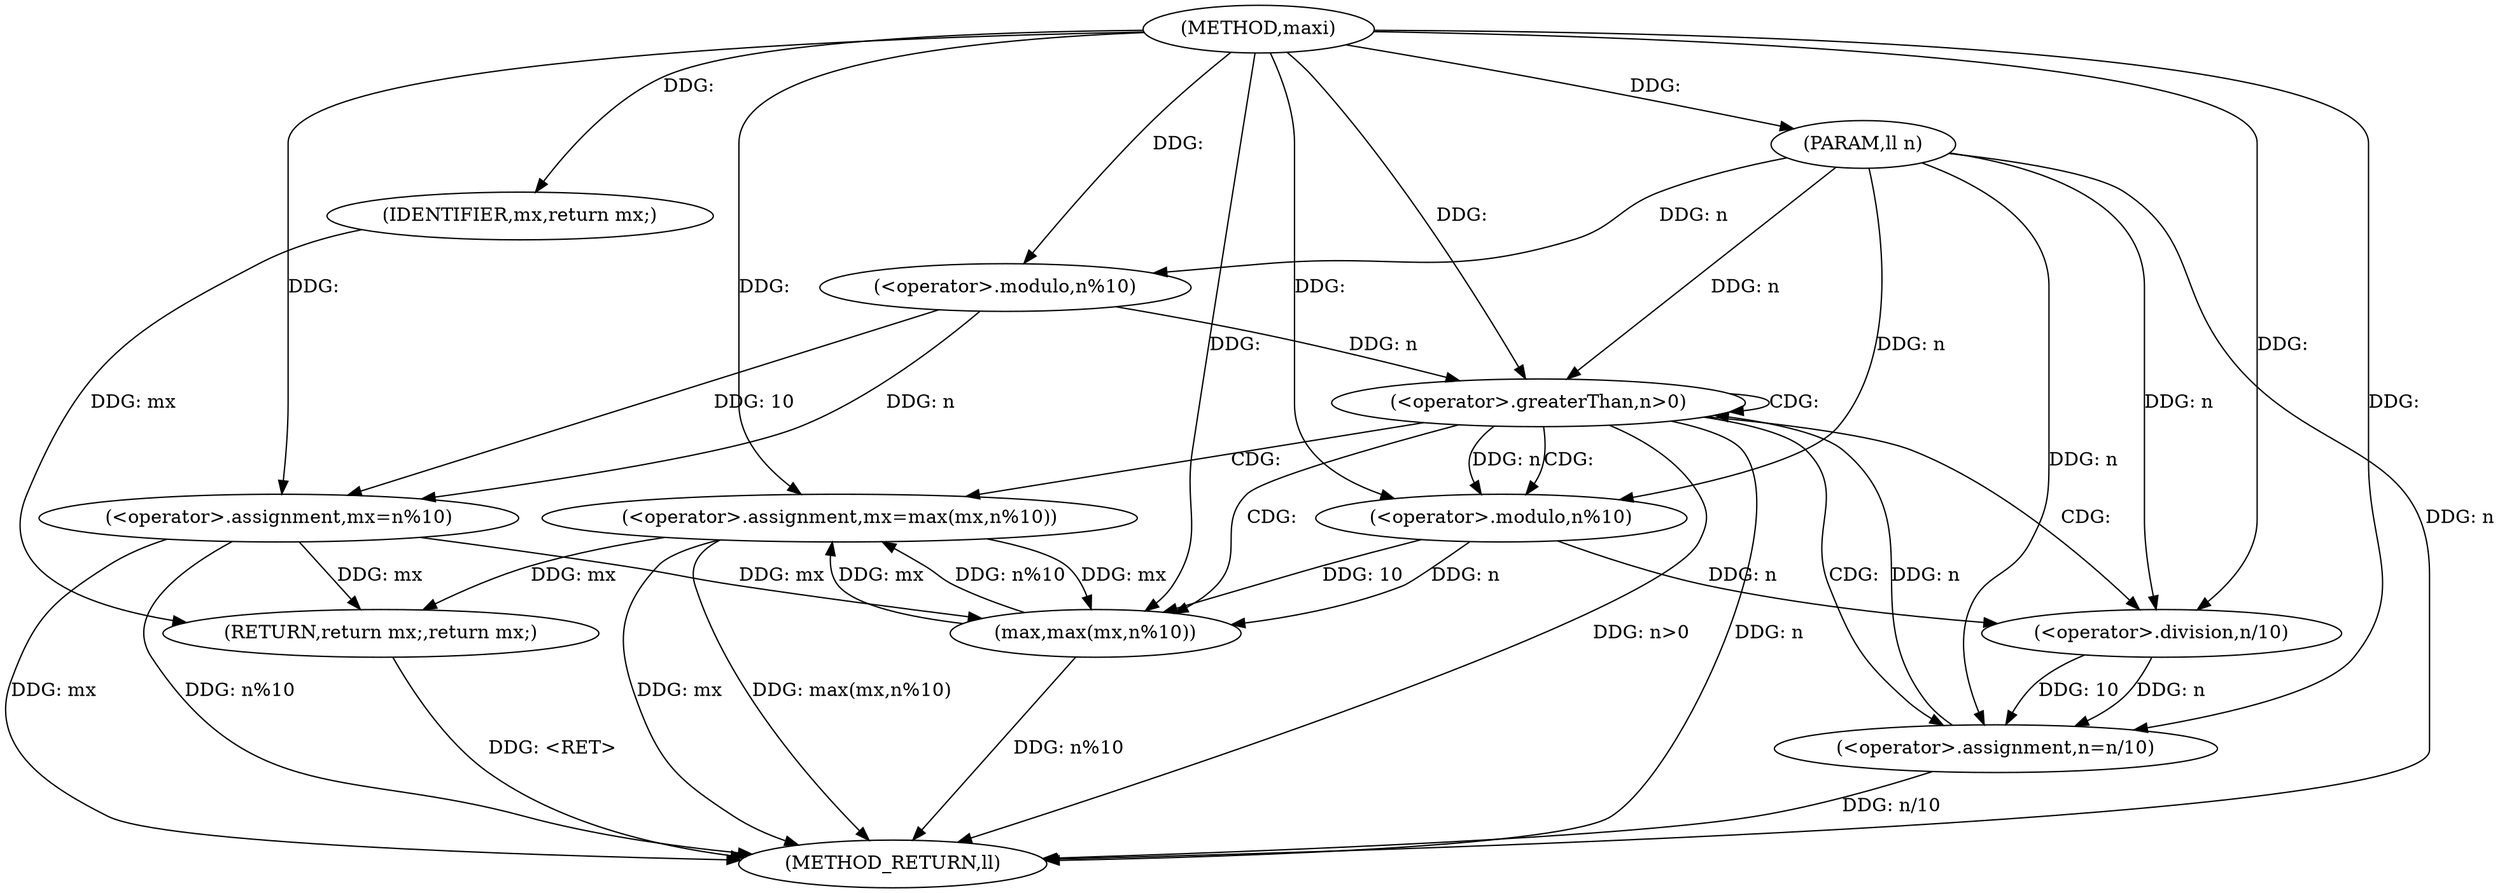 digraph "maxi" {  
"1000283" [label = "(METHOD,maxi)" ]
"1000311" [label = "(METHOD_RETURN,ll)" ]
"1000284" [label = "(PARAM,ll n)" ]
"1000287" [label = "(<operator>.assignment,mx=n%10)" ]
"1000309" [label = "(RETURN,return mx;,return mx;)" ]
"1000293" [label = "(<operator>.greaterThan,n>0)" ]
"1000310" [label = "(IDENTIFIER,mx,return mx;)" ]
"1000289" [label = "(<operator>.modulo,n%10)" ]
"1000297" [label = "(<operator>.assignment,mx=max(mx,n%10))" ]
"1000304" [label = "(<operator>.assignment,n=n/10)" ]
"1000299" [label = "(max,max(mx,n%10))" ]
"1000306" [label = "(<operator>.division,n/10)" ]
"1000301" [label = "(<operator>.modulo,n%10)" ]
  "1000284" -> "1000311"  [ label = "DDG: n"] 
  "1000287" -> "1000311"  [ label = "DDG: mx"] 
  "1000287" -> "1000311"  [ label = "DDG: n%10"] 
  "1000293" -> "1000311"  [ label = "DDG: n"] 
  "1000293" -> "1000311"  [ label = "DDG: n>0"] 
  "1000297" -> "1000311"  [ label = "DDG: mx"] 
  "1000299" -> "1000311"  [ label = "DDG: n%10"] 
  "1000297" -> "1000311"  [ label = "DDG: max(mx,n%10)"] 
  "1000304" -> "1000311"  [ label = "DDG: n/10"] 
  "1000309" -> "1000311"  [ label = "DDG: <RET>"] 
  "1000283" -> "1000284"  [ label = "DDG: "] 
  "1000289" -> "1000287"  [ label = "DDG: 10"] 
  "1000289" -> "1000287"  [ label = "DDG: n"] 
  "1000310" -> "1000309"  [ label = "DDG: mx"] 
  "1000287" -> "1000309"  [ label = "DDG: mx"] 
  "1000297" -> "1000309"  [ label = "DDG: mx"] 
  "1000283" -> "1000287"  [ label = "DDG: "] 
  "1000283" -> "1000310"  [ label = "DDG: "] 
  "1000284" -> "1000289"  [ label = "DDG: n"] 
  "1000283" -> "1000289"  [ label = "DDG: "] 
  "1000289" -> "1000293"  [ label = "DDG: n"] 
  "1000304" -> "1000293"  [ label = "DDG: n"] 
  "1000284" -> "1000293"  [ label = "DDG: n"] 
  "1000283" -> "1000293"  [ label = "DDG: "] 
  "1000299" -> "1000297"  [ label = "DDG: mx"] 
  "1000299" -> "1000297"  [ label = "DDG: n%10"] 
  "1000306" -> "1000304"  [ label = "DDG: 10"] 
  "1000306" -> "1000304"  [ label = "DDG: n"] 
  "1000283" -> "1000297"  [ label = "DDG: "] 
  "1000284" -> "1000304"  [ label = "DDG: n"] 
  "1000283" -> "1000304"  [ label = "DDG: "] 
  "1000287" -> "1000299"  [ label = "DDG: mx"] 
  "1000297" -> "1000299"  [ label = "DDG: mx"] 
  "1000283" -> "1000299"  [ label = "DDG: "] 
  "1000301" -> "1000299"  [ label = "DDG: 10"] 
  "1000301" -> "1000299"  [ label = "DDG: n"] 
  "1000301" -> "1000306"  [ label = "DDG: n"] 
  "1000284" -> "1000306"  [ label = "DDG: n"] 
  "1000283" -> "1000306"  [ label = "DDG: "] 
  "1000293" -> "1000301"  [ label = "DDG: n"] 
  "1000284" -> "1000301"  [ label = "DDG: n"] 
  "1000283" -> "1000301"  [ label = "DDG: "] 
  "1000293" -> "1000297"  [ label = "CDG: "] 
  "1000293" -> "1000299"  [ label = "CDG: "] 
  "1000293" -> "1000301"  [ label = "CDG: "] 
  "1000293" -> "1000293"  [ label = "CDG: "] 
  "1000293" -> "1000306"  [ label = "CDG: "] 
  "1000293" -> "1000304"  [ label = "CDG: "] 
}
